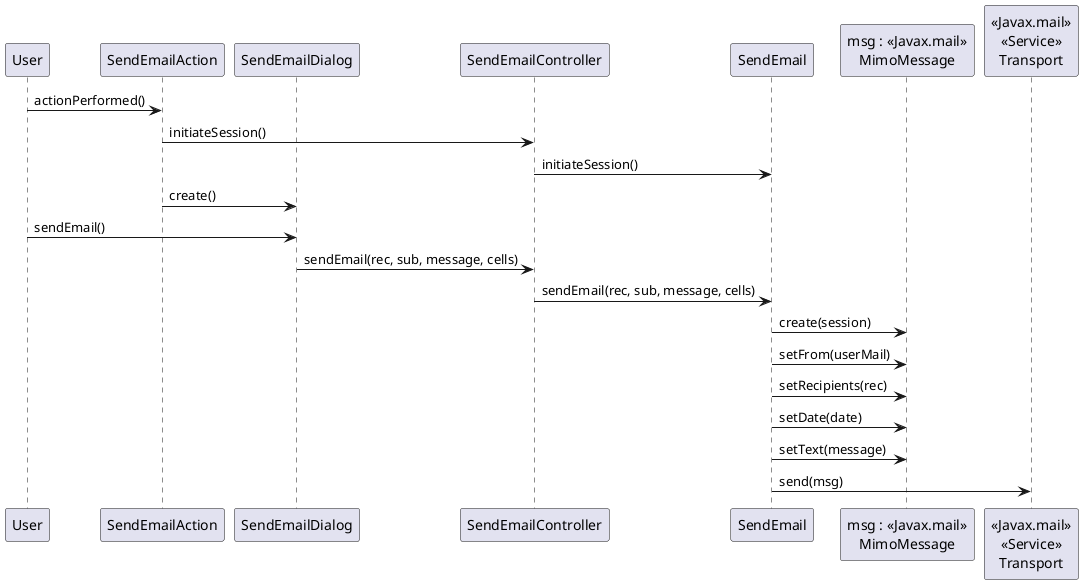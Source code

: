 @startuml doc-files/sequence_diagram.png
participant User as usr
participant "SendEmailAction" as sea
participant "SendEmailDialog" as sed
participant "SendEmailController" as emc
participant "SendEmail" as em
participant "msg : <<Javax.mail>>\nMimoMessage" as mm
participant "<<Javax.mail>>\n<<Service>>\nTransport" as tra
usr -> sea : actionPerformed()
sea -> emc : initiateSession()
emc -> em : initiateSession()
sea -> sed : create()
usr -> sed : sendEmail()
sed -> emc : sendEmail(rec, sub, message, cells)
emc -> em : sendEmail(rec, sub, message, cells)
em -> mm : create(session)
em -> mm : setFrom(userMail)
em -> mm : setRecipients(rec)
em -> mm : setDate(date)
em -> mm : setText(message)
em -> tra : send(msg)
@enduml